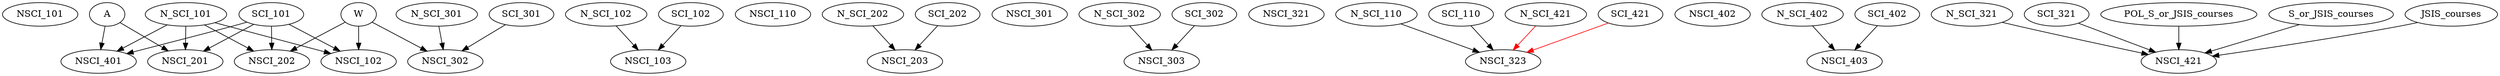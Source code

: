 digraph G {
    NSCI_101;
    edge [color=black];
    N_SCI_101 -> NSCI_102;
    SCI_101 -> NSCI_102;
    W -> NSCI_102;
    edge [color=black];
    N_SCI_102 -> NSCI_103;
    SCI_102 -> NSCI_103;
    NSCI_110;
    edge [color=black];
    N_SCI_101 -> NSCI_201;
    SCI_101 -> NSCI_201;
    A -> NSCI_201;
    edge [color=black];
    N_SCI_101 -> NSCI_202;
    SCI_101 -> NSCI_202;
    W -> NSCI_202;
    edge [color=black];
    N_SCI_202 -> NSCI_203;
    SCI_202 -> NSCI_203;
    NSCI_301;
    edge [color=black];
    N_SCI_301 -> NSCI_302;
    SCI_301 -> NSCI_302;
    W -> NSCI_302;
    edge [color=black];
    N_SCI_302 -> NSCI_303;
    SCI_302 -> NSCI_303;
    NSCI_321;
    edge [color=black];
    N_SCI_110 -> NSCI_323;
    SCI_110 -> NSCI_323;
    edge [color=red];
    N_SCI_421 -> NSCI_323;
    SCI_421 -> NSCI_323;
    edge [color=black];
    N_SCI_101 -> NSCI_401;
    SCI_101 -> NSCI_401;
    A -> NSCI_401;
    NSCI_402;
    edge [color=black];
    N_SCI_402 -> NSCI_403;
    SCI_402 -> NSCI_403;
    edge [color=black];
    N_SCI_321 -> NSCI_421;
    SCI_321 -> NSCI_421;
    POL_S_or_JSIS_courses -> NSCI_421;
    S_or_JSIS_courses -> NSCI_421;
    JSIS_courses -> NSCI_421;
}
